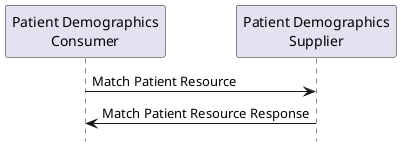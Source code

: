 @startuml ITI-119-seq
hide footbox

participant "Patient Demographics\nConsumer" as Client
participant "Patient Demographics\nSupplier" as Server

Client -> Server : Match Patient Resource
Server -> Client : Match Patient Resource Response

@enduml
